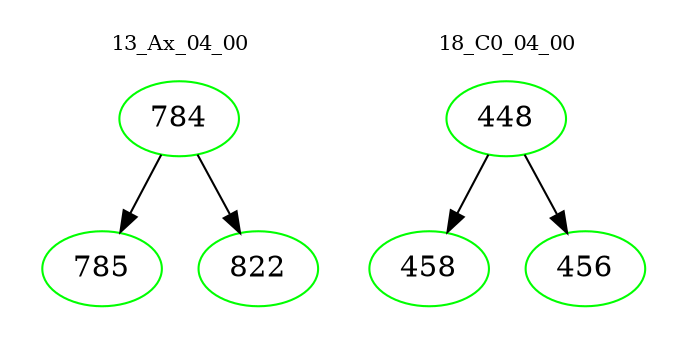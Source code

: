 digraph{
subgraph cluster_0 {
color = white
label = "13_Ax_04_00";
fontsize=10;
T0_784 [label="784", color="green"]
T0_784 -> T0_785 [color="black"]
T0_785 [label="785", color="green"]
T0_784 -> T0_822 [color="black"]
T0_822 [label="822", color="green"]
}
subgraph cluster_1 {
color = white
label = "18_C0_04_00";
fontsize=10;
T1_448 [label="448", color="green"]
T1_448 -> T1_458 [color="black"]
T1_458 [label="458", color="green"]
T1_448 -> T1_456 [color="black"]
T1_456 [label="456", color="green"]
}
}
